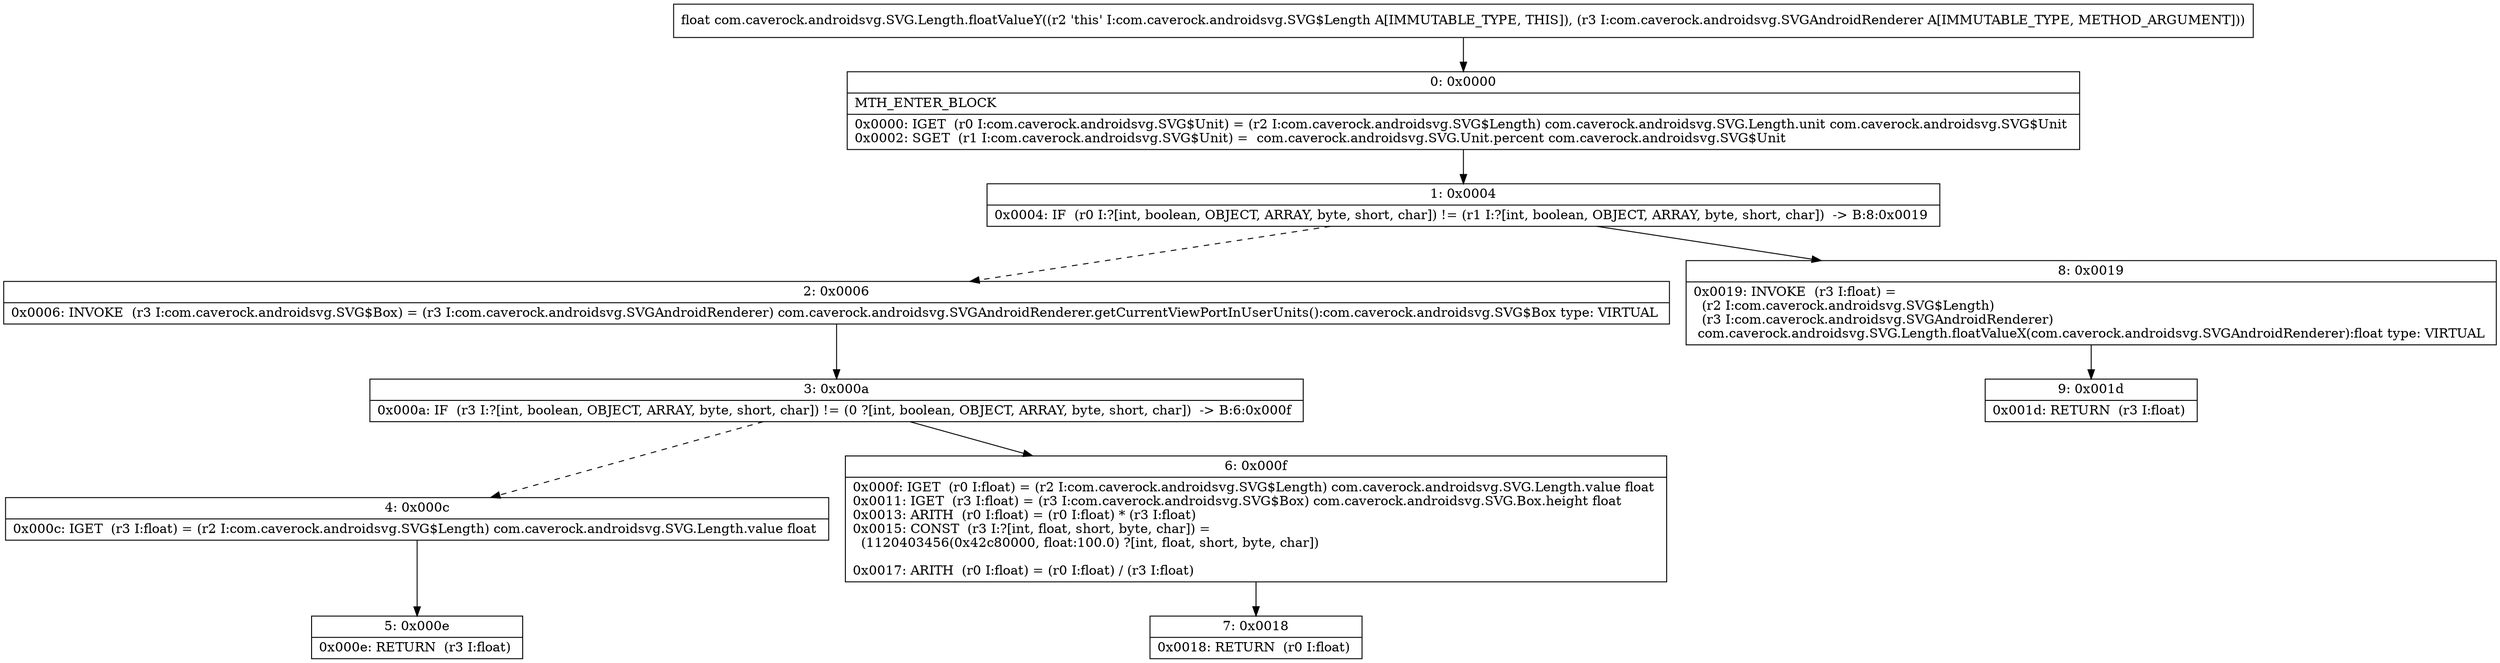 digraph "CFG forcom.caverock.androidsvg.SVG.Length.floatValueY(Lcom\/caverock\/androidsvg\/SVGAndroidRenderer;)F" {
Node_0 [shape=record,label="{0\:\ 0x0000|MTH_ENTER_BLOCK\l|0x0000: IGET  (r0 I:com.caverock.androidsvg.SVG$Unit) = (r2 I:com.caverock.androidsvg.SVG$Length) com.caverock.androidsvg.SVG.Length.unit com.caverock.androidsvg.SVG$Unit \l0x0002: SGET  (r1 I:com.caverock.androidsvg.SVG$Unit) =  com.caverock.androidsvg.SVG.Unit.percent com.caverock.androidsvg.SVG$Unit \l}"];
Node_1 [shape=record,label="{1\:\ 0x0004|0x0004: IF  (r0 I:?[int, boolean, OBJECT, ARRAY, byte, short, char]) != (r1 I:?[int, boolean, OBJECT, ARRAY, byte, short, char])  \-\> B:8:0x0019 \l}"];
Node_2 [shape=record,label="{2\:\ 0x0006|0x0006: INVOKE  (r3 I:com.caverock.androidsvg.SVG$Box) = (r3 I:com.caverock.androidsvg.SVGAndroidRenderer) com.caverock.androidsvg.SVGAndroidRenderer.getCurrentViewPortInUserUnits():com.caverock.androidsvg.SVG$Box type: VIRTUAL \l}"];
Node_3 [shape=record,label="{3\:\ 0x000a|0x000a: IF  (r3 I:?[int, boolean, OBJECT, ARRAY, byte, short, char]) != (0 ?[int, boolean, OBJECT, ARRAY, byte, short, char])  \-\> B:6:0x000f \l}"];
Node_4 [shape=record,label="{4\:\ 0x000c|0x000c: IGET  (r3 I:float) = (r2 I:com.caverock.androidsvg.SVG$Length) com.caverock.androidsvg.SVG.Length.value float \l}"];
Node_5 [shape=record,label="{5\:\ 0x000e|0x000e: RETURN  (r3 I:float) \l}"];
Node_6 [shape=record,label="{6\:\ 0x000f|0x000f: IGET  (r0 I:float) = (r2 I:com.caverock.androidsvg.SVG$Length) com.caverock.androidsvg.SVG.Length.value float \l0x0011: IGET  (r3 I:float) = (r3 I:com.caverock.androidsvg.SVG$Box) com.caverock.androidsvg.SVG.Box.height float \l0x0013: ARITH  (r0 I:float) = (r0 I:float) * (r3 I:float) \l0x0015: CONST  (r3 I:?[int, float, short, byte, char]) = \l  (1120403456(0x42c80000, float:100.0) ?[int, float, short, byte, char])\l \l0x0017: ARITH  (r0 I:float) = (r0 I:float) \/ (r3 I:float) \l}"];
Node_7 [shape=record,label="{7\:\ 0x0018|0x0018: RETURN  (r0 I:float) \l}"];
Node_8 [shape=record,label="{8\:\ 0x0019|0x0019: INVOKE  (r3 I:float) = \l  (r2 I:com.caverock.androidsvg.SVG$Length)\l  (r3 I:com.caverock.androidsvg.SVGAndroidRenderer)\l com.caverock.androidsvg.SVG.Length.floatValueX(com.caverock.androidsvg.SVGAndroidRenderer):float type: VIRTUAL \l}"];
Node_9 [shape=record,label="{9\:\ 0x001d|0x001d: RETURN  (r3 I:float) \l}"];
MethodNode[shape=record,label="{float com.caverock.androidsvg.SVG.Length.floatValueY((r2 'this' I:com.caverock.androidsvg.SVG$Length A[IMMUTABLE_TYPE, THIS]), (r3 I:com.caverock.androidsvg.SVGAndroidRenderer A[IMMUTABLE_TYPE, METHOD_ARGUMENT])) }"];
MethodNode -> Node_0;
Node_0 -> Node_1;
Node_1 -> Node_2[style=dashed];
Node_1 -> Node_8;
Node_2 -> Node_3;
Node_3 -> Node_4[style=dashed];
Node_3 -> Node_6;
Node_4 -> Node_5;
Node_6 -> Node_7;
Node_8 -> Node_9;
}

